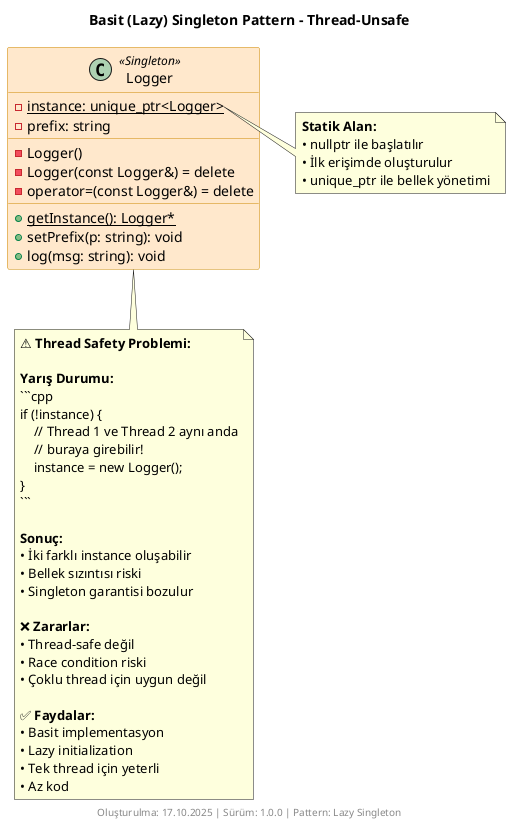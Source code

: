 @startuml lazy-singleton
/'
 * @file lazy-singleton.puml
 * @brief Thread-unsafe Lazy Singleton pattern class diyagramı
 * @author AI Assistant
 * @date 17.10.2025
 * @version 1.0.0
 * 
 * @description Bu diyagram basit lazy initialization kullanan
 *              ancak thread-safe olmayan singleton implementasyonunu gösterir
 * 
 * @warning Çoklu thread ortamında güvenli değildir!
 '/

title Basit (Lazy) Singleton Pattern - Thread-Unsafe

skinparam backgroundColor #FFFFFF
skinparam shadowing false

skinparam class {
    BackgroundColor #FFE8CC
    BorderColor #CC8800
    ArrowColor #CC8800
}

class Logger <<Singleton>> {
    - {static} instance: unique_ptr<Logger>
    - prefix: string
    __
    - Logger()
    - Logger(const Logger&) = delete
    - operator=(const Logger&) = delete
    __
    + {static} getInstance(): Logger*
    + setPrefix(p: string): void
    + log(msg: string): void
}

note right of Logger::instance
  **Statik Alan:**
  • nullptr ile başlatılır
  • İlk erişimde oluşturulur
  • unique_ptr ile bellek yönetimi
end note

note bottom of Logger
  ⚠️ **Thread Safety Problemi:**
  
  **Yarış Durumu:**
  ```cpp
  if (!instance) {
      // Thread 1 ve Thread 2 aynı anda
      // buraya girebilir!
      instance = new Logger();
  }
  ```
  
  **Sonuç:**
  • İki farklı instance oluşabilir
  • Bellek sızıntısı riski
  • Singleton garantisi bozulur
  
  ❌ **Zararlar:**
  • Thread-safe değil
  • Race condition riski
  • Çoklu thread için uygun değil
  
  ✅ **Faydalar:**
  • Basit implementasyon
  • Lazy initialization
  • Tek thread için yeterli
  • Az kod
end note

footer Oluşturulma: 17.10.2025 | Sürüm: 1.0.0 | Pattern: Lazy Singleton

@enduml